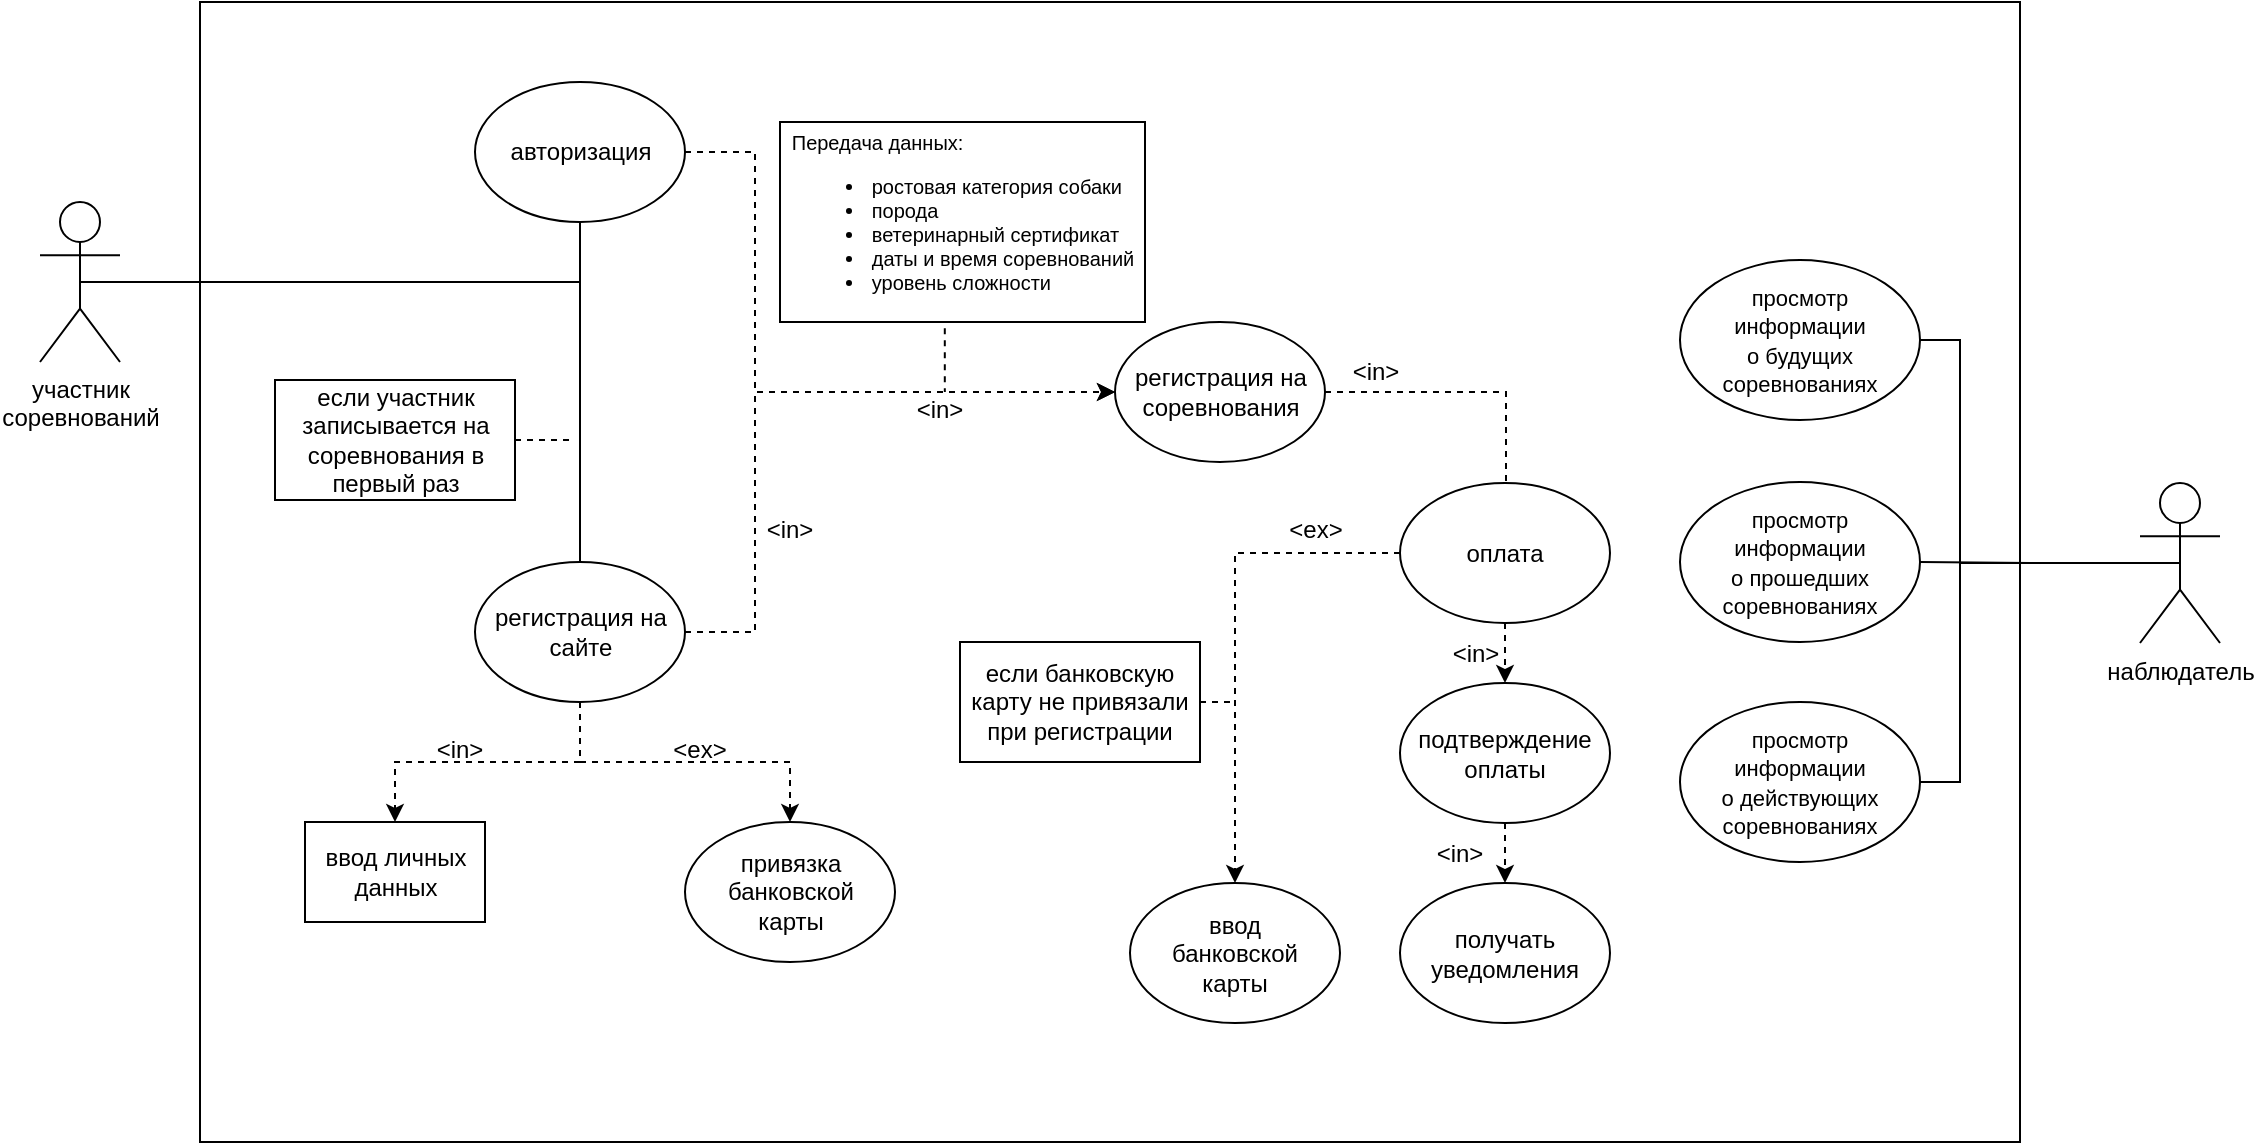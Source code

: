 <mxfile version="20.4.0" type="github"><diagram id="qhsDJ91CU2YYItImqn5_" name="Страница 1"><mxGraphModel dx="1422" dy="794" grid="1" gridSize="10" guides="1" tooltips="1" connect="1" arrows="1" fold="1" page="1" pageScale="1" pageWidth="1169" pageHeight="827" math="0" shadow="0"><root><mxCell id="0"/><mxCell id="1" parent="0"/><mxCell id="YB4bUk6LGylRbnZv_cs3-2" value="" style="rounded=0;whiteSpace=wrap;html=1;" parent="1" vertex="1"><mxGeometry x="120" y="40" width="910" height="570" as="geometry"/></mxCell><mxCell id="YB4bUk6LGylRbnZv_cs3-7" style="edgeStyle=orthogonalEdgeStyle;rounded=0;orthogonalLoop=1;jettySize=auto;html=1;exitX=0.5;exitY=0.5;exitDx=0;exitDy=0;exitPerimeter=0;entryX=0.5;entryY=0;entryDx=0;entryDy=0;endArrow=none;endFill=0;" parent="1" source="YB4bUk6LGylRbnZv_cs3-3" target="YB4bUk6LGylRbnZv_cs3-6" edge="1"><mxGeometry relative="1" as="geometry"/></mxCell><mxCell id="YB4bUk6LGylRbnZv_cs3-8" style="edgeStyle=orthogonalEdgeStyle;rounded=0;orthogonalLoop=1;jettySize=auto;html=1;exitX=0.5;exitY=0.5;exitDx=0;exitDy=0;exitPerimeter=0;entryX=0.5;entryY=1;entryDx=0;entryDy=0;endArrow=none;endFill=0;" parent="1" source="YB4bUk6LGylRbnZv_cs3-3" target="YB4bUk6LGylRbnZv_cs3-4" edge="1"><mxGeometry relative="1" as="geometry"/></mxCell><mxCell id="YB4bUk6LGylRbnZv_cs3-3" value="участник&lt;br&gt;соревнований" style="shape=umlActor;verticalLabelPosition=bottom;verticalAlign=top;html=1;outlineConnect=0;" parent="1" vertex="1"><mxGeometry x="40" y="140" width="40" height="80" as="geometry"/></mxCell><mxCell id="1DZDy4IHvUp77OthvZM6-10" style="edgeStyle=orthogonalEdgeStyle;rounded=0;orthogonalLoop=1;jettySize=auto;html=1;exitX=1;exitY=0.5;exitDx=0;exitDy=0;entryX=0;entryY=0.5;entryDx=0;entryDy=0;dashed=1;endArrow=classic;endFill=1;" parent="1" source="YB4bUk6LGylRbnZv_cs3-4" target="1DZDy4IHvUp77OthvZM6-1" edge="1"><mxGeometry relative="1" as="geometry"><Array as="points"><mxPoint x="397.5" y="115"/><mxPoint x="397.5" y="235"/></Array></mxGeometry></mxCell><mxCell id="YB4bUk6LGylRbnZv_cs3-4" value="авторизация" style="ellipse;whiteSpace=wrap;html=1;" parent="1" vertex="1"><mxGeometry x="257.5" y="80" width="105" height="70" as="geometry"/></mxCell><mxCell id="1DZDy4IHvUp77OthvZM6-61" style="edgeStyle=orthogonalEdgeStyle;rounded=0;orthogonalLoop=1;jettySize=auto;html=1;exitX=0.5;exitY=0.5;exitDx=0;exitDy=0;exitPerimeter=0;entryX=1;entryY=0.5;entryDx=0;entryDy=0;fontSize=10;endArrow=none;endFill=0;" parent="1" source="YB4bUk6LGylRbnZv_cs3-5" target="1DZDy4IHvUp77OthvZM6-58" edge="1"><mxGeometry relative="1" as="geometry"><Array as="points"><mxPoint x="1000" y="321"/><mxPoint x="1000" y="209"/></Array></mxGeometry></mxCell><mxCell id="1DZDy4IHvUp77OthvZM6-62" style="edgeStyle=orthogonalEdgeStyle;rounded=0;orthogonalLoop=1;jettySize=auto;html=1;exitX=0.5;exitY=0.5;exitDx=0;exitDy=0;exitPerimeter=0;entryX=1;entryY=0.5;entryDx=0;entryDy=0;fontSize=10;endArrow=none;endFill=0;" parent="1" source="YB4bUk6LGylRbnZv_cs3-5" target="1DZDy4IHvUp77OthvZM6-59" edge="1"><mxGeometry relative="1" as="geometry"/></mxCell><mxCell id="1DZDy4IHvUp77OthvZM6-63" style="edgeStyle=orthogonalEdgeStyle;rounded=0;orthogonalLoop=1;jettySize=auto;html=1;exitX=0.5;exitY=0.5;exitDx=0;exitDy=0;exitPerimeter=0;entryX=1;entryY=0.5;entryDx=0;entryDy=0;fontSize=10;endArrow=none;endFill=0;" parent="1" source="YB4bUk6LGylRbnZv_cs3-5" target="1DZDy4IHvUp77OthvZM6-60" edge="1"><mxGeometry relative="1" as="geometry"><Array as="points"><mxPoint x="1000" y="321"/><mxPoint x="1000" y="430"/></Array></mxGeometry></mxCell><mxCell id="YB4bUk6LGylRbnZv_cs3-5" value="наблюдатель" style="shape=umlActor;verticalLabelPosition=bottom;verticalAlign=top;html=1;outlineConnect=0;" parent="1" vertex="1"><mxGeometry x="1090" y="280.5" width="40" height="80" as="geometry"/></mxCell><mxCell id="1DZDy4IHvUp77OthvZM6-8" style="edgeStyle=orthogonalEdgeStyle;rounded=0;orthogonalLoop=1;jettySize=auto;html=1;exitX=1;exitY=0.5;exitDx=0;exitDy=0;entryX=0;entryY=0.5;entryDx=0;entryDy=0;endArrow=classic;endFill=1;dashed=1;" parent="1" source="YB4bUk6LGylRbnZv_cs3-6" target="1DZDy4IHvUp77OthvZM6-1" edge="1"><mxGeometry relative="1" as="geometry"><Array as="points"><mxPoint x="397.5" y="355"/><mxPoint x="397.5" y="235"/></Array></mxGeometry></mxCell><mxCell id="1DZDy4IHvUp77OthvZM6-29" style="edgeStyle=orthogonalEdgeStyle;rounded=0;orthogonalLoop=1;jettySize=auto;html=1;exitX=0.5;exitY=1;exitDx=0;exitDy=0;entryX=0.5;entryY=0;entryDx=0;entryDy=0;dashed=1;fontSize=10;endArrow=classic;endFill=1;" parent="1" source="YB4bUk6LGylRbnZv_cs3-6" target="1DZDy4IHvUp77OthvZM6-28" edge="1"><mxGeometry relative="1" as="geometry"/></mxCell><mxCell id="1DZDy4IHvUp77OthvZM6-31" style="edgeStyle=orthogonalEdgeStyle;rounded=0;orthogonalLoop=1;jettySize=auto;html=1;exitX=0.5;exitY=1;exitDx=0;exitDy=0;entryX=0.5;entryY=0;entryDx=0;entryDy=0;dashed=1;fontSize=10;endArrow=classic;endFill=1;" parent="1" source="YB4bUk6LGylRbnZv_cs3-6" target="1DZDy4IHvUp77OthvZM6-30" edge="1"><mxGeometry relative="1" as="geometry"/></mxCell><mxCell id="YB4bUk6LGylRbnZv_cs3-6" value="регистрация на сайте" style="ellipse;whiteSpace=wrap;html=1;" parent="1" vertex="1"><mxGeometry x="257.5" y="320" width="105" height="70" as="geometry"/></mxCell><mxCell id="1DZDy4IHvUp77OthvZM6-13" style="edgeStyle=orthogonalEdgeStyle;rounded=0;orthogonalLoop=1;jettySize=auto;html=1;exitX=1;exitY=0.5;exitDx=0;exitDy=0;dashed=1;endArrow=none;endFill=0;" parent="1" source="YB4bUk6LGylRbnZv_cs3-9" edge="1"><mxGeometry relative="1" as="geometry"><mxPoint x="307.5" y="258.905" as="targetPoint"/></mxGeometry></mxCell><mxCell id="YB4bUk6LGylRbnZv_cs3-9" value="если участник&lt;br&gt;записывается на&lt;br&gt;соревнования в&lt;br&gt;первый раз" style="rounded=0;whiteSpace=wrap;html=1;" parent="1" vertex="1"><mxGeometry x="157.5" y="229" width="120" height="60" as="geometry"/></mxCell><mxCell id="1DZDy4IHvUp77OthvZM6-77" style="edgeStyle=orthogonalEdgeStyle;rounded=0;orthogonalLoop=1;jettySize=auto;html=1;exitX=1;exitY=0.5;exitDx=0;exitDy=0;entryX=0.5;entryY=0;entryDx=0;entryDy=0;fontSize=10;endArrow=classic;endFill=1;dashed=1;" parent="1" source="1DZDy4IHvUp77OthvZM6-1" target="1DZDy4IHvUp77OthvZM6-18" edge="1"><mxGeometry relative="1" as="geometry"><Array as="points"><mxPoint x="773" y="235"/><mxPoint x="773" y="329"/></Array></mxGeometry></mxCell><mxCell id="1DZDy4IHvUp77OthvZM6-1" value="регистрация на соревнования" style="ellipse;whiteSpace=wrap;html=1;" parent="1" vertex="1"><mxGeometry x="577.5" y="200" width="105" height="70" as="geometry"/></mxCell><mxCell id="1DZDy4IHvUp77OthvZM6-14" style="edgeStyle=orthogonalEdgeStyle;rounded=0;orthogonalLoop=1;jettySize=auto;html=1;exitX=0.5;exitY=1;exitDx=0;exitDy=0;dashed=1;endArrow=none;endFill=0;" parent="1" source="1DZDy4IHvUp77OthvZM6-4" edge="1"><mxGeometry relative="1" as="geometry"><mxPoint x="492.405" y="235" as="targetPoint"/></mxGeometry></mxCell><mxCell id="1DZDy4IHvUp77OthvZM6-4" value="&lt;div style=&quot;text-align: left;&quot;&gt;&lt;span style=&quot;background-color: rgb(255, 255, 255);&quot;&gt;Передача данных:&amp;nbsp;&lt;/span&gt;&lt;/div&gt;&lt;ul&gt;&lt;li style=&quot;text-align: left;&quot;&gt;&lt;span style=&quot;background-color: rgb(255, 255, 255);&quot;&gt;ростовая категория собаки&lt;/span&gt;&lt;/li&gt;&lt;li style=&quot;text-align: left;&quot;&gt;&lt;span style=&quot;background-color: rgb(255, 255, 255);&quot;&gt;порода&lt;/span&gt;&lt;/li&gt;&lt;li style=&quot;text-align: left;&quot;&gt;&lt;span style=&quot;background-color: rgb(255, 255, 255);&quot;&gt;ветеринарный сертификат&lt;/span&gt;&lt;/li&gt;&lt;li style=&quot;text-align: left;&quot;&gt;&lt;span style=&quot;background-color: rgb(255, 255, 255);&quot;&gt;даты и время соревнований&lt;/span&gt;&lt;/li&gt;&lt;li style=&quot;text-align: left;&quot;&gt;&lt;span style=&quot;background-color: rgb(255, 255, 255);&quot;&gt;уровень сложности&lt;/span&gt;&lt;/li&gt;&lt;/ul&gt;" style="rounded=0;whiteSpace=wrap;html=1;align=center;horizontal=1;fontSize=10;" parent="1" vertex="1"><mxGeometry x="410" y="100" width="182.5" height="100" as="geometry"/></mxCell><mxCell id="1DZDy4IHvUp77OthvZM6-36" style="edgeStyle=orthogonalEdgeStyle;rounded=0;orthogonalLoop=1;jettySize=auto;html=1;exitX=0.5;exitY=1;exitDx=0;exitDy=0;entryX=0.5;entryY=0;entryDx=0;entryDy=0;dashed=1;fontSize=10;endArrow=classic;endFill=1;" parent="1" source="1DZDy4IHvUp77OthvZM6-18" target="1DZDy4IHvUp77OthvZM6-21" edge="1"><mxGeometry relative="1" as="geometry"/></mxCell><mxCell id="1DZDy4IHvUp77OthvZM6-82" style="edgeStyle=orthogonalEdgeStyle;rounded=0;orthogonalLoop=1;jettySize=auto;html=1;exitX=0;exitY=0.5;exitDx=0;exitDy=0;entryX=0.5;entryY=0;entryDx=0;entryDy=0;dashed=1;strokeWidth=1;fontSize=10;endArrow=classic;endFill=1;" parent="1" source="1DZDy4IHvUp77OthvZM6-18" target="1DZDy4IHvUp77OthvZM6-76" edge="1"><mxGeometry relative="1" as="geometry"/></mxCell><mxCell id="1DZDy4IHvUp77OthvZM6-18" value="оплата" style="ellipse;whiteSpace=wrap;html=1;" parent="1" vertex="1"><mxGeometry x="720" y="280.5" width="105" height="70" as="geometry"/></mxCell><mxCell id="1DZDy4IHvUp77OthvZM6-37" style="edgeStyle=orthogonalEdgeStyle;rounded=0;orthogonalLoop=1;jettySize=auto;html=1;exitX=0.5;exitY=1;exitDx=0;exitDy=0;entryX=0.5;entryY=0;entryDx=0;entryDy=0;dashed=1;fontSize=10;endArrow=classic;endFill=1;" parent="1" source="1DZDy4IHvUp77OthvZM6-21" target="1DZDy4IHvUp77OthvZM6-33" edge="1"><mxGeometry relative="1" as="geometry"/></mxCell><mxCell id="1DZDy4IHvUp77OthvZM6-21" value="подтверждение оплаты" style="ellipse;whiteSpace=wrap;html=1;" parent="1" vertex="1"><mxGeometry x="720" y="380.5" width="105" height="70" as="geometry"/></mxCell><mxCell id="1DZDy4IHvUp77OthvZM6-28" value="ввод личных&lt;br&gt;данных" style="rounded=0;whiteSpace=wrap;html=1;" parent="1" vertex="1"><mxGeometry x="172.5" y="450" width="90" height="50" as="geometry"/></mxCell><mxCell id="1DZDy4IHvUp77OthvZM6-30" value="привязка&lt;br&gt;банковской&lt;br&gt;карты" style="ellipse;whiteSpace=wrap;html=1;" parent="1" vertex="1"><mxGeometry x="362.5" y="450" width="105" height="70" as="geometry"/></mxCell><mxCell id="1DZDy4IHvUp77OthvZM6-33" value="получать уведомления" style="ellipse;whiteSpace=wrap;html=1;" parent="1" vertex="1"><mxGeometry x="720" y="480.5" width="105" height="70" as="geometry"/></mxCell><mxCell id="1DZDy4IHvUp77OthvZM6-58" value="&lt;span style=&quot;font-size: 11px; background-color: rgb(255, 255, 255);&quot;&gt;просмотр &lt;br&gt;информации&lt;/span&gt;&lt;br style=&quot;font-size: 11px;&quot;&gt;&lt;span style=&quot;font-size: 11px; background-color: rgb(255, 255, 255);&quot;&gt;о будущих соревнованиях&lt;/span&gt;" style="ellipse;whiteSpace=wrap;html=1;" parent="1" vertex="1"><mxGeometry x="860" y="169" width="120" height="80" as="geometry"/></mxCell><mxCell id="1DZDy4IHvUp77OthvZM6-59" value="&lt;span style=&quot;font-size: 11px; background-color: rgb(255, 255, 255);&quot;&gt;просмотр &lt;br&gt;информации&lt;/span&gt;&lt;br style=&quot;font-size: 11px;&quot;&gt;&lt;span style=&quot;font-size: 11px; background-color: rgb(255, 255, 255);&quot;&gt;о прошедших&lt;br&gt;соревнованиях&lt;/span&gt;" style="ellipse;whiteSpace=wrap;html=1;" parent="1" vertex="1"><mxGeometry x="860" y="280" width="120" height="80" as="geometry"/></mxCell><mxCell id="1DZDy4IHvUp77OthvZM6-60" value="&lt;span style=&quot;font-size: 11px; background-color: rgb(255, 255, 255);&quot;&gt;просмотр &lt;br&gt;информации&lt;/span&gt;&lt;br style=&quot;font-size: 11px;&quot;&gt;&lt;span style=&quot;font-size: 11px; background-color: rgb(255, 255, 255);&quot;&gt;о действующих&lt;br&gt;соревнованиях&lt;/span&gt;" style="ellipse;whiteSpace=wrap;html=1;" parent="1" vertex="1"><mxGeometry x="860" y="390" width="120" height="80" as="geometry"/></mxCell><mxCell id="1DZDy4IHvUp77OthvZM6-67" value="&amp;lt;in&amp;gt;" style="text;html=1;strokeColor=none;fillColor=none;align=center;verticalAlign=middle;whiteSpace=wrap;rounded=0;direction=west;rotation=0;" parent="1" vertex="1"><mxGeometry x="460" y="229" width="60" height="30" as="geometry"/></mxCell><mxCell id="1DZDy4IHvUp77OthvZM6-69" value="&amp;lt;in&amp;gt;" style="text;html=1;strokeColor=none;fillColor=none;align=center;verticalAlign=middle;whiteSpace=wrap;rounded=0;direction=west;rotation=0;" parent="1" vertex="1"><mxGeometry x="677.5" y="210" width="60" height="30" as="geometry"/></mxCell><mxCell id="1DZDy4IHvUp77OthvZM6-70" value="&amp;lt;in&amp;gt;" style="text;html=1;strokeColor=none;fillColor=none;align=center;verticalAlign=middle;whiteSpace=wrap;rounded=0;direction=west;rotation=0;" parent="1" vertex="1"><mxGeometry x="727.5" y="350.5" width="60" height="30" as="geometry"/></mxCell><mxCell id="1DZDy4IHvUp77OthvZM6-71" value="&amp;lt;in&amp;gt;" style="text;html=1;strokeColor=none;fillColor=none;align=center;verticalAlign=middle;whiteSpace=wrap;rounded=0;direction=west;rotation=0;" parent="1" vertex="1"><mxGeometry x="720" y="451" width="60" height="30" as="geometry"/></mxCell><mxCell id="1DZDy4IHvUp77OthvZM6-72" value="&amp;lt;in&amp;gt;" style="text;html=1;strokeColor=none;fillColor=none;align=center;verticalAlign=middle;whiteSpace=wrap;rounded=0;direction=west;rotation=0;" parent="1" vertex="1"><mxGeometry x="385" y="289" width="60" height="30" as="geometry"/></mxCell><mxCell id="1DZDy4IHvUp77OthvZM6-73" value="&amp;lt;ex&amp;gt;" style="text;html=1;strokeColor=none;fillColor=none;align=center;verticalAlign=middle;whiteSpace=wrap;rounded=0;direction=west;rotation=0;" parent="1" vertex="1"><mxGeometry x="340" y="399" width="60" height="30" as="geometry"/></mxCell><mxCell id="1DZDy4IHvUp77OthvZM6-74" value="&amp;lt;in&amp;gt;" style="text;html=1;strokeColor=none;fillColor=none;align=center;verticalAlign=middle;whiteSpace=wrap;rounded=0;direction=west;rotation=0;" parent="1" vertex="1"><mxGeometry x="220" y="399" width="60" height="30" as="geometry"/></mxCell><mxCell id="1DZDy4IHvUp77OthvZM6-83" style="edgeStyle=orthogonalEdgeStyle;rounded=0;orthogonalLoop=1;jettySize=auto;html=1;exitX=1;exitY=0.5;exitDx=0;exitDy=0;dashed=1;strokeWidth=1;fontSize=10;endArrow=none;endFill=0;" parent="1" source="1DZDy4IHvUp77OthvZM6-75" edge="1"><mxGeometry relative="1" as="geometry"><mxPoint x="638" y="389.667" as="targetPoint"/></mxGeometry></mxCell><mxCell id="1DZDy4IHvUp77OthvZM6-75" value="&lt;span style=&quot;font-size: 12px;&quot;&gt;если банковскую&lt;/span&gt;&lt;br style=&quot;font-size: 12px;&quot;&gt;&lt;span style=&quot;font-size: 12px;&quot;&gt;карту не привязали&lt;/span&gt;&lt;br style=&quot;font-size: 12px;&quot;&gt;&lt;span style=&quot;font-size: 12px;&quot;&gt;при регистрации&lt;/span&gt;" style="rounded=0;whiteSpace=wrap;html=1;fontSize=10;" parent="1" vertex="1"><mxGeometry x="500" y="360" width="120" height="60" as="geometry"/></mxCell><mxCell id="1DZDy4IHvUp77OthvZM6-76" value="ввод&lt;br&gt;банковской&lt;br&gt;карты" style="ellipse;whiteSpace=wrap;html=1;" parent="1" vertex="1"><mxGeometry x="585" y="480.5" width="105" height="70" as="geometry"/></mxCell><mxCell id="1DZDy4IHvUp77OthvZM6-81" value="&amp;lt;ex&amp;gt;" style="text;html=1;strokeColor=none;fillColor=none;align=center;verticalAlign=middle;whiteSpace=wrap;rounded=0;direction=west;rotation=0;" parent="1" vertex="1"><mxGeometry x="647.5" y="289" width="60" height="30" as="geometry"/></mxCell></root></mxGraphModel></diagram></mxfile>